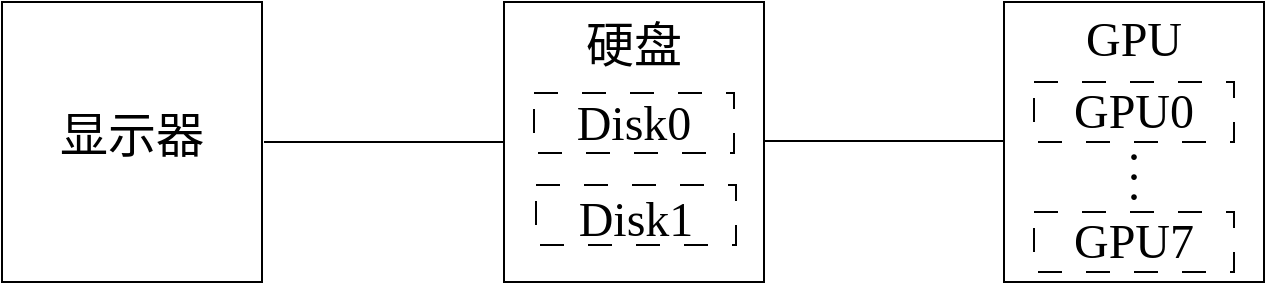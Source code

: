 <mxfile version="24.6.5" type="github">
  <diagram name="第 1 页" id="7PunblkzU8tBVCoINsIM">
    <mxGraphModel dx="1780" dy="1085" grid="1" gridSize="10" guides="1" tooltips="1" connect="1" arrows="1" fold="1" page="1" pageScale="1" pageWidth="827" pageHeight="1169" math="0" shadow="0">
      <root>
        <mxCell id="0" />
        <mxCell id="1" parent="0" />
        <mxCell id="jieoU5ogYgc58fKxTd2N-2" value="" style="rounded=0;whiteSpace=wrap;html=1;fillColor=none;" vertex="1" parent="1">
          <mxGeometry x="79" y="160" width="130" height="140" as="geometry" />
        </mxCell>
        <mxCell id="jieoU5ogYgc58fKxTd2N-3" value="&lt;font face=&quot;宋体&quot; style=&quot;font-size: 24px;&quot;&gt;显示器&lt;/font&gt;" style="text;html=1;align=center;verticalAlign=middle;whiteSpace=wrap;rounded=0;" vertex="1" parent="1">
          <mxGeometry x="99" y="212" width="90" height="30" as="geometry" />
        </mxCell>
        <mxCell id="jieoU5ogYgc58fKxTd2N-4" value="" style="endArrow=none;html=1;rounded=0;" edge="1" parent="1">
          <mxGeometry width="50" height="50" relative="1" as="geometry">
            <mxPoint x="210" y="230" as="sourcePoint" />
            <mxPoint x="330" y="230" as="targetPoint" />
          </mxGeometry>
        </mxCell>
        <mxCell id="jieoU5ogYgc58fKxTd2N-5" value="" style="rounded=0;whiteSpace=wrap;html=1;fillColor=none;" vertex="1" parent="1">
          <mxGeometry x="330" y="160" width="130" height="140" as="geometry" />
        </mxCell>
        <mxCell id="jieoU5ogYgc58fKxTd2N-6" style="edgeStyle=orthogonalEdgeStyle;rounded=0;orthogonalLoop=1;jettySize=auto;html=1;exitX=0.5;exitY=1;exitDx=0;exitDy=0;" edge="1" parent="1" source="jieoU5ogYgc58fKxTd2N-3" target="jieoU5ogYgc58fKxTd2N-3">
          <mxGeometry relative="1" as="geometry" />
        </mxCell>
        <mxCell id="jieoU5ogYgc58fKxTd2N-7" value="&lt;font face=&quot;宋体&quot; style=&quot;font-size: 24px;&quot;&gt;硬盘&lt;/font&gt;" style="text;html=1;align=center;verticalAlign=middle;whiteSpace=wrap;rounded=0;" vertex="1" parent="1">
          <mxGeometry x="350" y="167" width="90" height="30" as="geometry" />
        </mxCell>
        <mxCell id="jieoU5ogYgc58fKxTd2N-8" value="" style="endArrow=none;html=1;rounded=0;" edge="1" parent="1">
          <mxGeometry width="50" height="50" relative="1" as="geometry">
            <mxPoint x="460" y="229.5" as="sourcePoint" />
            <mxPoint x="580" y="229.5" as="targetPoint" />
          </mxGeometry>
        </mxCell>
        <mxCell id="jieoU5ogYgc58fKxTd2N-9" value="" style="rounded=0;whiteSpace=wrap;html=1;fillColor=none;" vertex="1" parent="1">
          <mxGeometry x="580" y="160" width="130" height="140" as="geometry" />
        </mxCell>
        <mxCell id="jieoU5ogYgc58fKxTd2N-10" value="&lt;font face=&quot;宋体&quot; style=&quot;font-size: 24px;&quot;&gt;GPU&lt;/font&gt;" style="text;html=1;align=center;verticalAlign=middle;whiteSpace=wrap;rounded=0;" vertex="1" parent="1">
          <mxGeometry x="600" y="164" width="90" height="30" as="geometry" />
        </mxCell>
        <mxCell id="jieoU5ogYgc58fKxTd2N-11" value="" style="rounded=0;whiteSpace=wrap;html=1;fillColor=none;dashed=1;dashPattern=12 12;" vertex="1" parent="1">
          <mxGeometry x="595" y="265" width="100" height="30" as="geometry" />
        </mxCell>
        <mxCell id="jieoU5ogYgc58fKxTd2N-12" value="&lt;font face=&quot;宋体&quot; style=&quot;font-size: 24px;&quot;&gt;GPU7&lt;/font&gt;" style="text;html=1;align=center;verticalAlign=middle;whiteSpace=wrap;rounded=0;" vertex="1" parent="1">
          <mxGeometry x="600" y="267.5" width="90" height="25" as="geometry" />
        </mxCell>
        <mxCell id="jieoU5ogYgc58fKxTd2N-15" value="&lt;div style=&quot;line-height: 50%;&quot;&gt;&lt;font face=&quot;宋体&quot; style=&quot;font-size: 24px;&quot;&gt;.&lt;/font&gt;&lt;/div&gt;&lt;div style=&quot;line-height: 50%;&quot;&gt;&lt;font face=&quot;宋体&quot; style=&quot;font-size: 24px;&quot;&gt;.&lt;/font&gt;&lt;/div&gt;&lt;div style=&quot;line-height: 50%;&quot;&gt;&lt;font face=&quot;宋体&quot; style=&quot;font-size: 24px;&quot;&gt;.&lt;/font&gt;&lt;/div&gt;&lt;div style=&quot;line-height: 50%;&quot;&gt;&lt;font face=&quot;宋体&quot; style=&quot;font-size: 24px;&quot;&gt;&lt;br&gt;&lt;/font&gt;&lt;/div&gt;&lt;div style=&quot;line-height: 50%;&quot;&gt;&lt;font face=&quot;宋体&quot; style=&quot;font-size: 24px;&quot;&gt;&lt;br&gt;&lt;/font&gt;&lt;/div&gt;" style="text;html=1;align=center;verticalAlign=middle;whiteSpace=wrap;rounded=0;" vertex="1" parent="1">
          <mxGeometry x="630" y="233" width="30" height="40" as="geometry" />
        </mxCell>
        <mxCell id="jieoU5ogYgc58fKxTd2N-18" value="" style="rounded=0;whiteSpace=wrap;html=1;fillColor=none;dashed=1;dashPattern=12 12;" vertex="1" parent="1">
          <mxGeometry x="595" y="200" width="100" height="30" as="geometry" />
        </mxCell>
        <mxCell id="jieoU5ogYgc58fKxTd2N-19" value="&lt;font face=&quot;宋体&quot; style=&quot;font-size: 24px;&quot;&gt;GPU0&lt;/font&gt;" style="text;html=1;align=center;verticalAlign=middle;whiteSpace=wrap;rounded=0;" vertex="1" parent="1">
          <mxGeometry x="600" y="202.5" width="90" height="25" as="geometry" />
        </mxCell>
        <mxCell id="jieoU5ogYgc58fKxTd2N-23" value="" style="rounded=0;whiteSpace=wrap;html=1;fillColor=none;dashed=1;dashPattern=12 12;" vertex="1" parent="1">
          <mxGeometry x="346" y="251.5" width="100" height="30" as="geometry" />
        </mxCell>
        <mxCell id="jieoU5ogYgc58fKxTd2N-24" value="&lt;font face=&quot;宋体&quot; style=&quot;font-size: 24px;&quot;&gt;Disk1&lt;/font&gt;" style="text;html=1;align=center;verticalAlign=middle;whiteSpace=wrap;rounded=0;" vertex="1" parent="1">
          <mxGeometry x="351" y="259" width="90" height="20" as="geometry" />
        </mxCell>
        <mxCell id="jieoU5ogYgc58fKxTd2N-26" value="" style="rounded=0;whiteSpace=wrap;html=1;fillColor=none;dashed=1;dashPattern=12 12;" vertex="1" parent="1">
          <mxGeometry x="345" y="205.5" width="100" height="30" as="geometry" />
        </mxCell>
        <mxCell id="jieoU5ogYgc58fKxTd2N-27" value="&lt;font face=&quot;宋体&quot; style=&quot;font-size: 24px;&quot;&gt;Disk0&lt;/font&gt;" style="text;html=1;align=center;verticalAlign=middle;whiteSpace=wrap;rounded=0;" vertex="1" parent="1">
          <mxGeometry x="350" y="208" width="90" height="25" as="geometry" />
        </mxCell>
      </root>
    </mxGraphModel>
  </diagram>
</mxfile>
